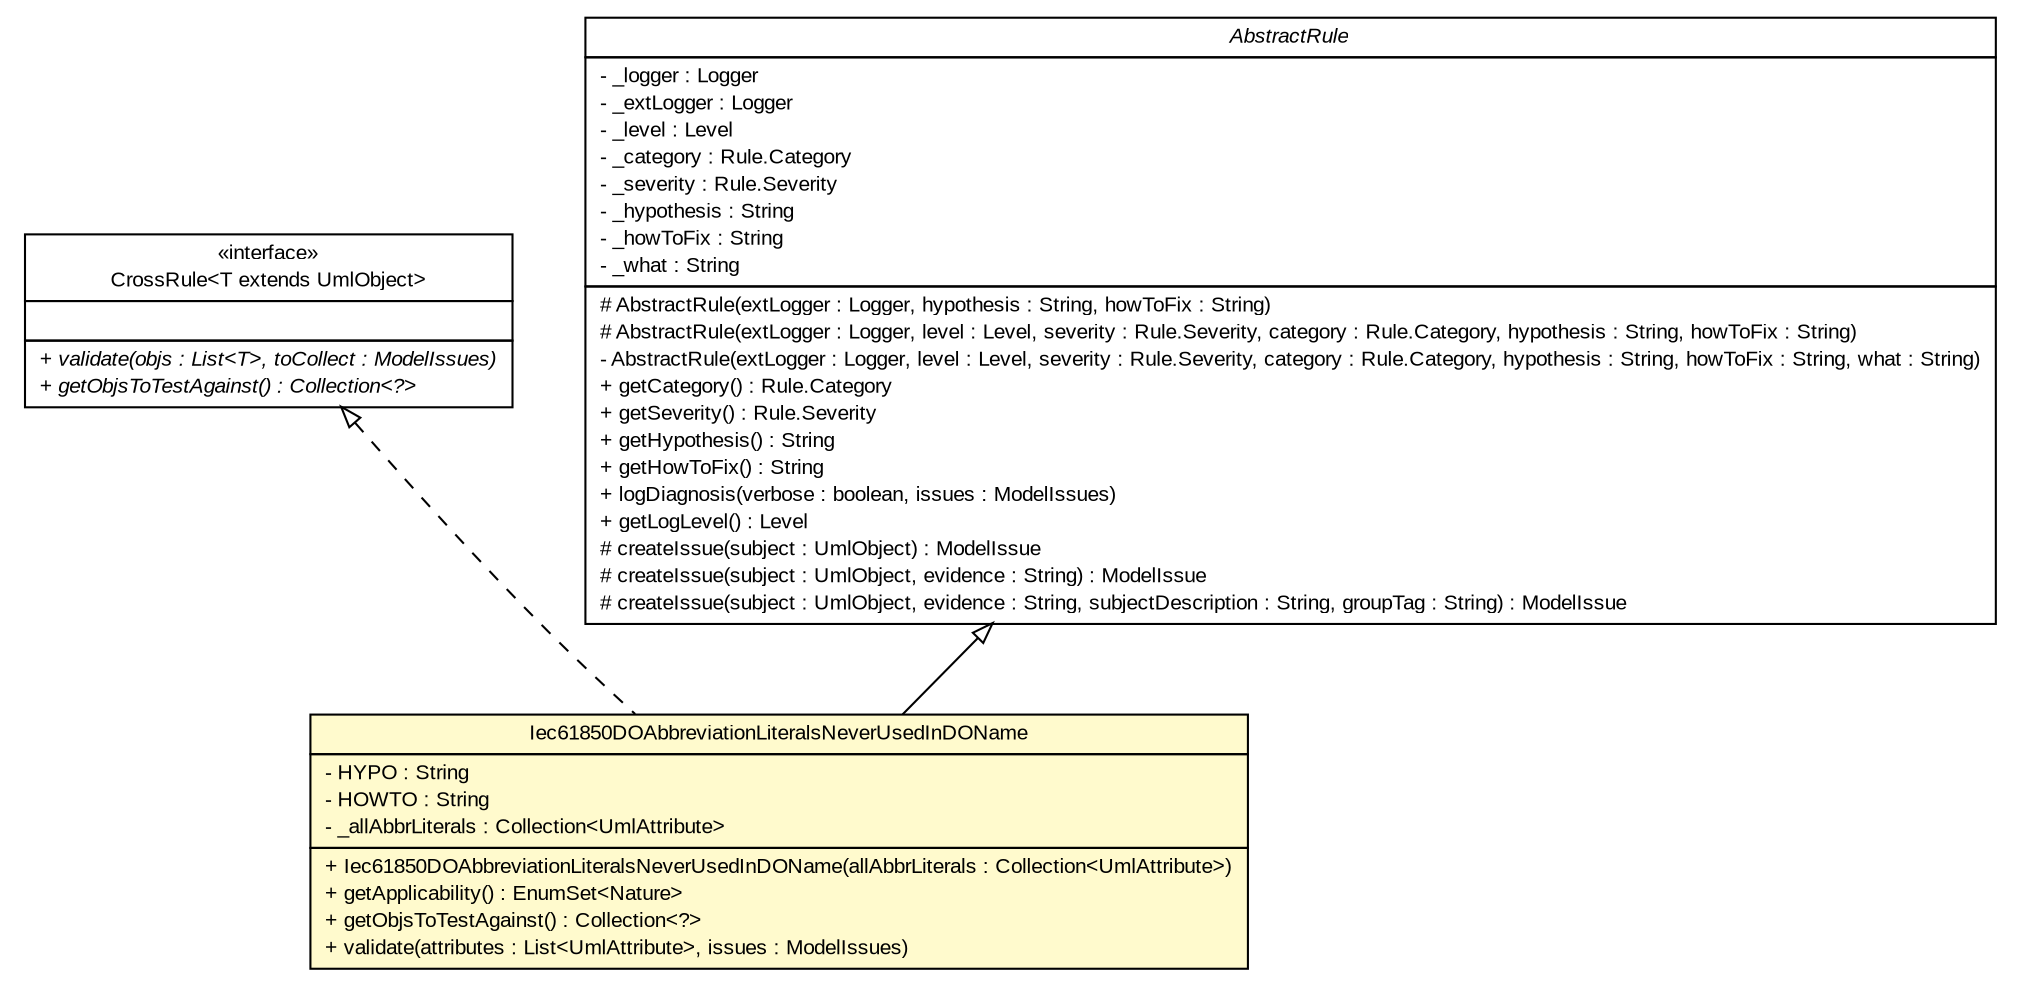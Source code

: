 #!/usr/local/bin/dot
#
# Class diagram 
# Generated by UMLGraph version R5_6_6-6-g3bdff0 (http://www.umlgraph.org/)
#

digraph G {
	edge [fontname="arial",fontsize=10,labelfontname="arial",labelfontsize=10];
	node [fontname="arial",fontsize=10,shape=plaintext];
	nodesep=0.25;
	ranksep=0.5;
	// org.tanjakostic.jcleancim.validation.CrossRule<T extends org.tanjakostic.jcleancim.model.UmlObject>
	c50488 [label=<<table title="org.tanjakostic.jcleancim.validation.CrossRule" border="0" cellborder="1" cellspacing="0" cellpadding="2" port="p" href="./CrossRule.html">
		<tr><td><table border="0" cellspacing="0" cellpadding="1">
<tr><td align="center" balign="center"> &#171;interface&#187; </td></tr>
<tr><td align="center" balign="center"> CrossRule&lt;T extends UmlObject&gt; </td></tr>
		</table></td></tr>
		<tr><td><table border="0" cellspacing="0" cellpadding="1">
<tr><td align="left" balign="left">  </td></tr>
		</table></td></tr>
		<tr><td><table border="0" cellspacing="0" cellpadding="1">
<tr><td align="left" balign="left"><font face="Arial Italic" point-size="10.0"> + validate(objs : List&lt;T&gt;, toCollect : ModelIssues) </font></td></tr>
<tr><td align="left" balign="left"><font face="Arial Italic" point-size="10.0"> + getObjsToTestAgainst() : Collection&lt;?&gt; </font></td></tr>
		</table></td></tr>
		</table>>, URL="./CrossRule.html", fontname="arial", fontcolor="black", fontsize=10.0];
	// org.tanjakostic.jcleancim.validation.AttributeValidator.Iec61850DOAbbreviationLiteralsNeverUsedInDOName
	c50575 [label=<<table title="org.tanjakostic.jcleancim.validation.AttributeValidator.Iec61850DOAbbreviationLiteralsNeverUsedInDOName" border="0" cellborder="1" cellspacing="0" cellpadding="2" port="p" bgcolor="lemonChiffon" href="./AttributeValidator.Iec61850DOAbbreviationLiteralsNeverUsedInDOName.html">
		<tr><td><table border="0" cellspacing="0" cellpadding="1">
<tr><td align="center" balign="center"> Iec61850DOAbbreviationLiteralsNeverUsedInDOName </td></tr>
		</table></td></tr>
		<tr><td><table border="0" cellspacing="0" cellpadding="1">
<tr><td align="left" balign="left"> - HYPO : String </td></tr>
<tr><td align="left" balign="left"> - HOWTO : String </td></tr>
<tr><td align="left" balign="left"> - _allAbbrLiterals : Collection&lt;UmlAttribute&gt; </td></tr>
		</table></td></tr>
		<tr><td><table border="0" cellspacing="0" cellpadding="1">
<tr><td align="left" balign="left"> + Iec61850DOAbbreviationLiteralsNeverUsedInDOName(allAbbrLiterals : Collection&lt;UmlAttribute&gt;) </td></tr>
<tr><td align="left" balign="left"> + getApplicability() : EnumSet&lt;Nature&gt; </td></tr>
<tr><td align="left" balign="left"> + getObjsToTestAgainst() : Collection&lt;?&gt; </td></tr>
<tr><td align="left" balign="left"> + validate(attributes : List&lt;UmlAttribute&gt;, issues : ModelIssues) </td></tr>
		</table></td></tr>
		</table>>, URL="./AttributeValidator.Iec61850DOAbbreviationLiteralsNeverUsedInDOName.html", fontname="arial", fontcolor="black", fontsize=10.0];
	// org.tanjakostic.jcleancim.validation.AbstractRule
	c50601 [label=<<table title="org.tanjakostic.jcleancim.validation.AbstractRule" border="0" cellborder="1" cellspacing="0" cellpadding="2" port="p" href="./AbstractRule.html">
		<tr><td><table border="0" cellspacing="0" cellpadding="1">
<tr><td align="center" balign="center"><font face="Arial Italic"> AbstractRule </font></td></tr>
		</table></td></tr>
		<tr><td><table border="0" cellspacing="0" cellpadding="1">
<tr><td align="left" balign="left"> - _logger : Logger </td></tr>
<tr><td align="left" balign="left"> - _extLogger : Logger </td></tr>
<tr><td align="left" balign="left"> - _level : Level </td></tr>
<tr><td align="left" balign="left"> - _category : Rule.Category </td></tr>
<tr><td align="left" balign="left"> - _severity : Rule.Severity </td></tr>
<tr><td align="left" balign="left"> - _hypothesis : String </td></tr>
<tr><td align="left" balign="left"> - _howToFix : String </td></tr>
<tr><td align="left" balign="left"> - _what : String </td></tr>
		</table></td></tr>
		<tr><td><table border="0" cellspacing="0" cellpadding="1">
<tr><td align="left" balign="left"> # AbstractRule(extLogger : Logger, hypothesis : String, howToFix : String) </td></tr>
<tr><td align="left" balign="left"> # AbstractRule(extLogger : Logger, level : Level, severity : Rule.Severity, category : Rule.Category, hypothesis : String, howToFix : String) </td></tr>
<tr><td align="left" balign="left"> - AbstractRule(extLogger : Logger, level : Level, severity : Rule.Severity, category : Rule.Category, hypothesis : String, howToFix : String, what : String) </td></tr>
<tr><td align="left" balign="left"> + getCategory() : Rule.Category </td></tr>
<tr><td align="left" balign="left"> + getSeverity() : Rule.Severity </td></tr>
<tr><td align="left" balign="left"> + getHypothesis() : String </td></tr>
<tr><td align="left" balign="left"> + getHowToFix() : String </td></tr>
<tr><td align="left" balign="left"> + logDiagnosis(verbose : boolean, issues : ModelIssues) </td></tr>
<tr><td align="left" balign="left"> + getLogLevel() : Level </td></tr>
<tr><td align="left" balign="left"> # createIssue(subject : UmlObject) : ModelIssue </td></tr>
<tr><td align="left" balign="left"> # createIssue(subject : UmlObject, evidence : String) : ModelIssue </td></tr>
<tr><td align="left" balign="left"> # createIssue(subject : UmlObject, evidence : String, subjectDescription : String, groupTag : String) : ModelIssue </td></tr>
		</table></td></tr>
		</table>>, URL="./AbstractRule.html", fontname="arial", fontcolor="black", fontsize=10.0];
	//org.tanjakostic.jcleancim.validation.AttributeValidator.Iec61850DOAbbreviationLiteralsNeverUsedInDOName extends org.tanjakostic.jcleancim.validation.AbstractRule
	c50601:p -> c50575:p [dir=back,arrowtail=empty];
	//org.tanjakostic.jcleancim.validation.AttributeValidator.Iec61850DOAbbreviationLiteralsNeverUsedInDOName implements org.tanjakostic.jcleancim.validation.CrossRule<T extends org.tanjakostic.jcleancim.model.UmlObject>
	c50488:p -> c50575:p [dir=back,arrowtail=empty,style=dashed];
}

